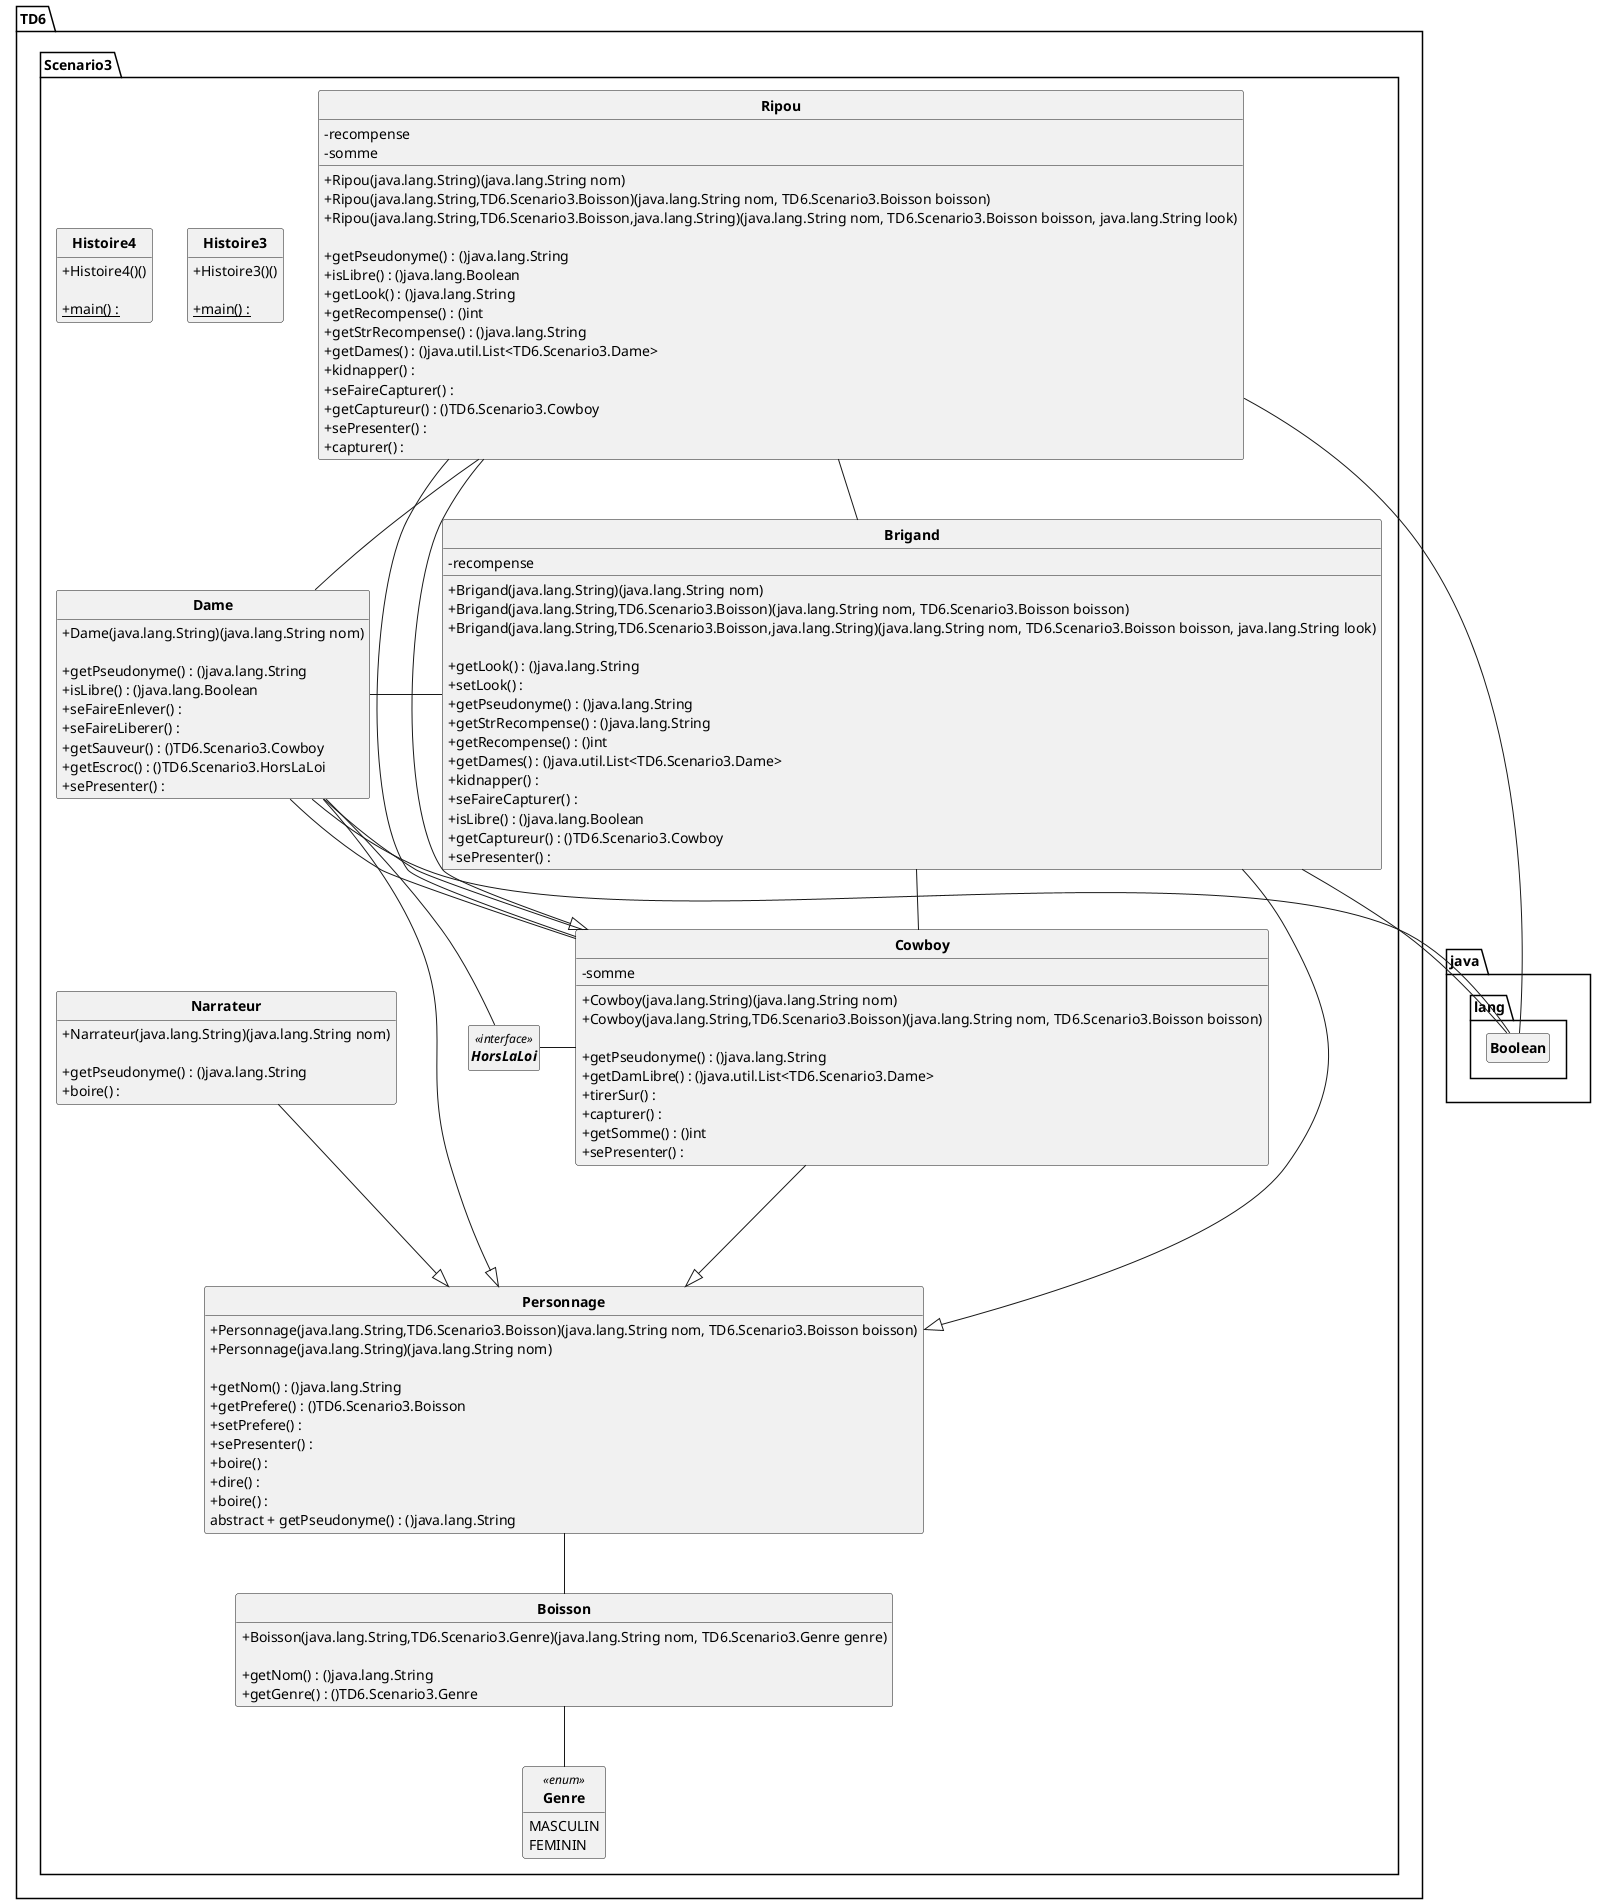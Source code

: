 @startuml
'https://plantuml.com/class-diagram
skinparam style strictuml
skinparam classAttributeIconSize 0
skinparam classFontStyle Bold
hide empty members

Class TD6.Scenario3.Boisson{

+ Boisson(java.lang.String,TD6.Scenario3.Genre)(java.lang.String nom, TD6.Scenario3.Genre genre)

+ getNom() : ()java.lang.String
+ getGenre() : ()TD6.Scenario3.Genre

}
TD6.Scenario3.Boisson -- TD6.Scenario3.Genre


Class TD6.Scenario3.Brigand{
- recompense

+ Brigand(java.lang.String)(java.lang.String nom)
+ Brigand(java.lang.String,TD6.Scenario3.Boisson)(java.lang.String nom, TD6.Scenario3.Boisson boisson)
+ Brigand(java.lang.String,TD6.Scenario3.Boisson,java.lang.String)(java.lang.String nom, TD6.Scenario3.Boisson boisson, java.lang.String look)

+ getLook() : ()java.lang.String
+ setLook() : 
+ getPseudonyme() : ()java.lang.String
+ getStrRecompense() : ()java.lang.String
+ getRecompense() : ()int
+ getDames() : ()java.util.List<TD6.Scenario3.Dame>
+ kidnapper() : 
+ seFaireCapturer() : 
+ isLibre() : ()java.lang.Boolean
+ getCaptureur() : ()TD6.Scenario3.Cowboy
+ sePresenter() : 

}
TD6.Scenario3.Brigand -- TD6.Scenario3.Cowboy
TD6.Scenario3.Brigand -- java.lang.Boolean
TD6.Scenario3.Brigand - TD6.Scenario3.Dame

TD6.Scenario3.Brigand ---|> TD6.Scenario3.Personnage
Class TD6.Scenario3.Cowboy{
- somme

+ Cowboy(java.lang.String)(java.lang.String nom)
+ Cowboy(java.lang.String,TD6.Scenario3.Boisson)(java.lang.String nom, TD6.Scenario3.Boisson boisson)

+ getPseudonyme() : ()java.lang.String
+ getDamLibre() : ()java.util.List<TD6.Scenario3.Dame>
+ tirerSur() : 
+ capturer() : 
+ getSomme() : ()int
+ sePresenter() : 

}
TD6.Scenario3.Cowboy - TD6.Scenario3.HorsLaLoi
TD6.Scenario3.Cowboy - TD6.Scenario3.Dame

TD6.Scenario3.Cowboy ---|> TD6.Scenario3.Personnage
Class TD6.Scenario3.Dame{

+ Dame(java.lang.String)(java.lang.String nom)

+ getPseudonyme() : ()java.lang.String
+ isLibre() : ()java.lang.Boolean
+ seFaireEnlever() : 
+ seFaireLiberer() : 
+ getSauveur() : ()TD6.Scenario3.Cowboy
+ getEscroc() : ()TD6.Scenario3.HorsLaLoi
+ sePresenter() : 

}
TD6.Scenario3.Dame -- java.lang.Boolean
TD6.Scenario3.Dame -- TD6.Scenario3.Cowboy
TD6.Scenario3.Dame -- TD6.Scenario3.HorsLaLoi

TD6.Scenario3.Dame ---|> TD6.Scenario3.Personnage
Enum TD6.Scenario3.Genre<<enum>> {
MASCULIN
FEMININ

}
Class TD6.Scenario3.Histoire3{

+ Histoire3()()

{static} + main() : 

}


Class TD6.Scenario3.Histoire4{

+ Histoire4()()

{static} + main() : 

}


Interface TD6.Scenario3.HorsLaLoi<<interface>> {
}
Class TD6.Scenario3.Narrateur{

+ Narrateur(java.lang.String)(java.lang.String nom)

+ getPseudonyme() : ()java.lang.String
+ boire() : 

}

TD6.Scenario3.Narrateur ---|> TD6.Scenario3.Personnage
Class TD6.Scenario3.Personnage{

+ Personnage(java.lang.String,TD6.Scenario3.Boisson)(java.lang.String nom, TD6.Scenario3.Boisson boisson)
+ Personnage(java.lang.String)(java.lang.String nom)

+ getNom() : ()java.lang.String
+ getPrefere() : ()TD6.Scenario3.Boisson
+ setPrefere() : 
+ sePresenter() : 
+ boire() : 
+ dire() : 
+ boire() : 
abstract + getPseudonyme() : ()java.lang.String

}
TD6.Scenario3.Personnage -- TD6.Scenario3.Boisson


Class TD6.Scenario3.Ripou{
- recompense
- somme

+ Ripou(java.lang.String)(java.lang.String nom)
+ Ripou(java.lang.String,TD6.Scenario3.Boisson)(java.lang.String nom, TD6.Scenario3.Boisson boisson)
+ Ripou(java.lang.String,TD6.Scenario3.Boisson,java.lang.String)(java.lang.String nom, TD6.Scenario3.Boisson boisson, java.lang.String look)

+ getPseudonyme() : ()java.lang.String
+ isLibre() : ()java.lang.Boolean
+ getLook() : ()java.lang.String
+ getRecompense() : ()int
+ getStrRecompense() : ()java.lang.String
+ getDames() : ()java.util.List<TD6.Scenario3.Dame>
+ kidnapper() : 
+ seFaireCapturer() : 
+ getCaptureur() : ()TD6.Scenario3.Cowboy
+ sePresenter() : 
+ capturer() : 

}
TD6.Scenario3.Ripou - TD6.Scenario3.Brigand
TD6.Scenario3.Ripou - TD6.Scenario3.Dame
TD6.Scenario3.Ripou -- TD6.Scenario3.Cowboy
TD6.Scenario3.Ripou -- java.lang.Boolean

TD6.Scenario3.Ripou ---|> TD6.Scenario3.Cowboy
@enduml

